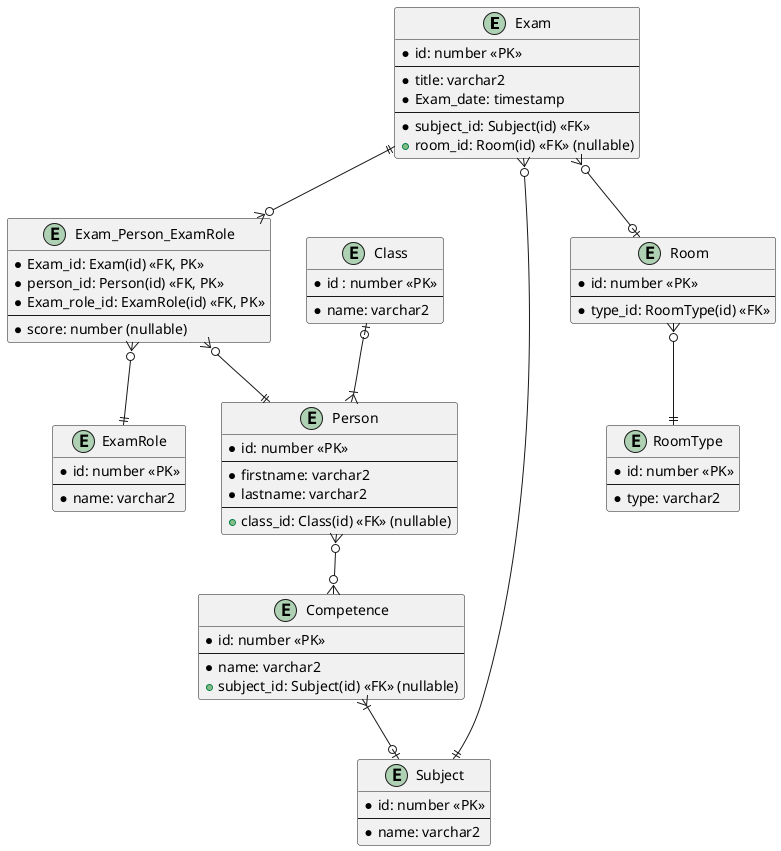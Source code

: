 @startuml
' Exam
entity Exam {
  * id: number <<PK>>
  --
  * title: varchar2
  * Exam_date: timestamp
  --
  * subject_id: Subject(id) <<FK>>
  + room_id: Room(id) <<FK>> (nullable)
}

' Exam_person_Examrole
entity Exam_Person_ExamRole {
  * Exam_id: Exam(id) <<FK, PK>>
  * person_id: Person(id) <<FK, PK>>
  * Exam_role_id: ExamRole(id) <<FK, PK>>
  --
  * score: number (nullable)
}

Exam ||--o{ Exam_Person_ExamRole

' Examrole
entity ExamRole {
  * id: number <<PK>>
  --
  * name: varchar2
}

Exam_Person_ExamRole }o--|| ExamRole

' subject
entity Subject {
  * id: number <<PK>>
  --
  * name: varchar2
}

Exam }o--|| Subject

' room
entity Room {
  * id: number <<PK>>
  --
  * type_id: RoomType(id) <<FK>>
}

Exam }o--o| Room

' type
entity RoomType {
  * id: number <<PK>>
  --
  * type: varchar2
}

Room }o--|| RoomType

' person
entity Person {
  * id: number <<PK>>
  --
  * firstname: varchar2
  * lastname: varchar2
  --
  + class_id: Class(id) <<FK>> (nullable)
}

Exam_Person_ExamRole }o--|| Person

' competence
entity Competence {
  * id: number <<PK>>
  --
  * name: varchar2
  + subject_id: Subject(id) <<FK>> (nullable)
}


Person }o--o{ Competence


' class
entity Class {
  * id : number <<PK>>
  --
  * name: varchar2
}

Class |o--|{ Person

Competence }|--o| Subject
@enduml